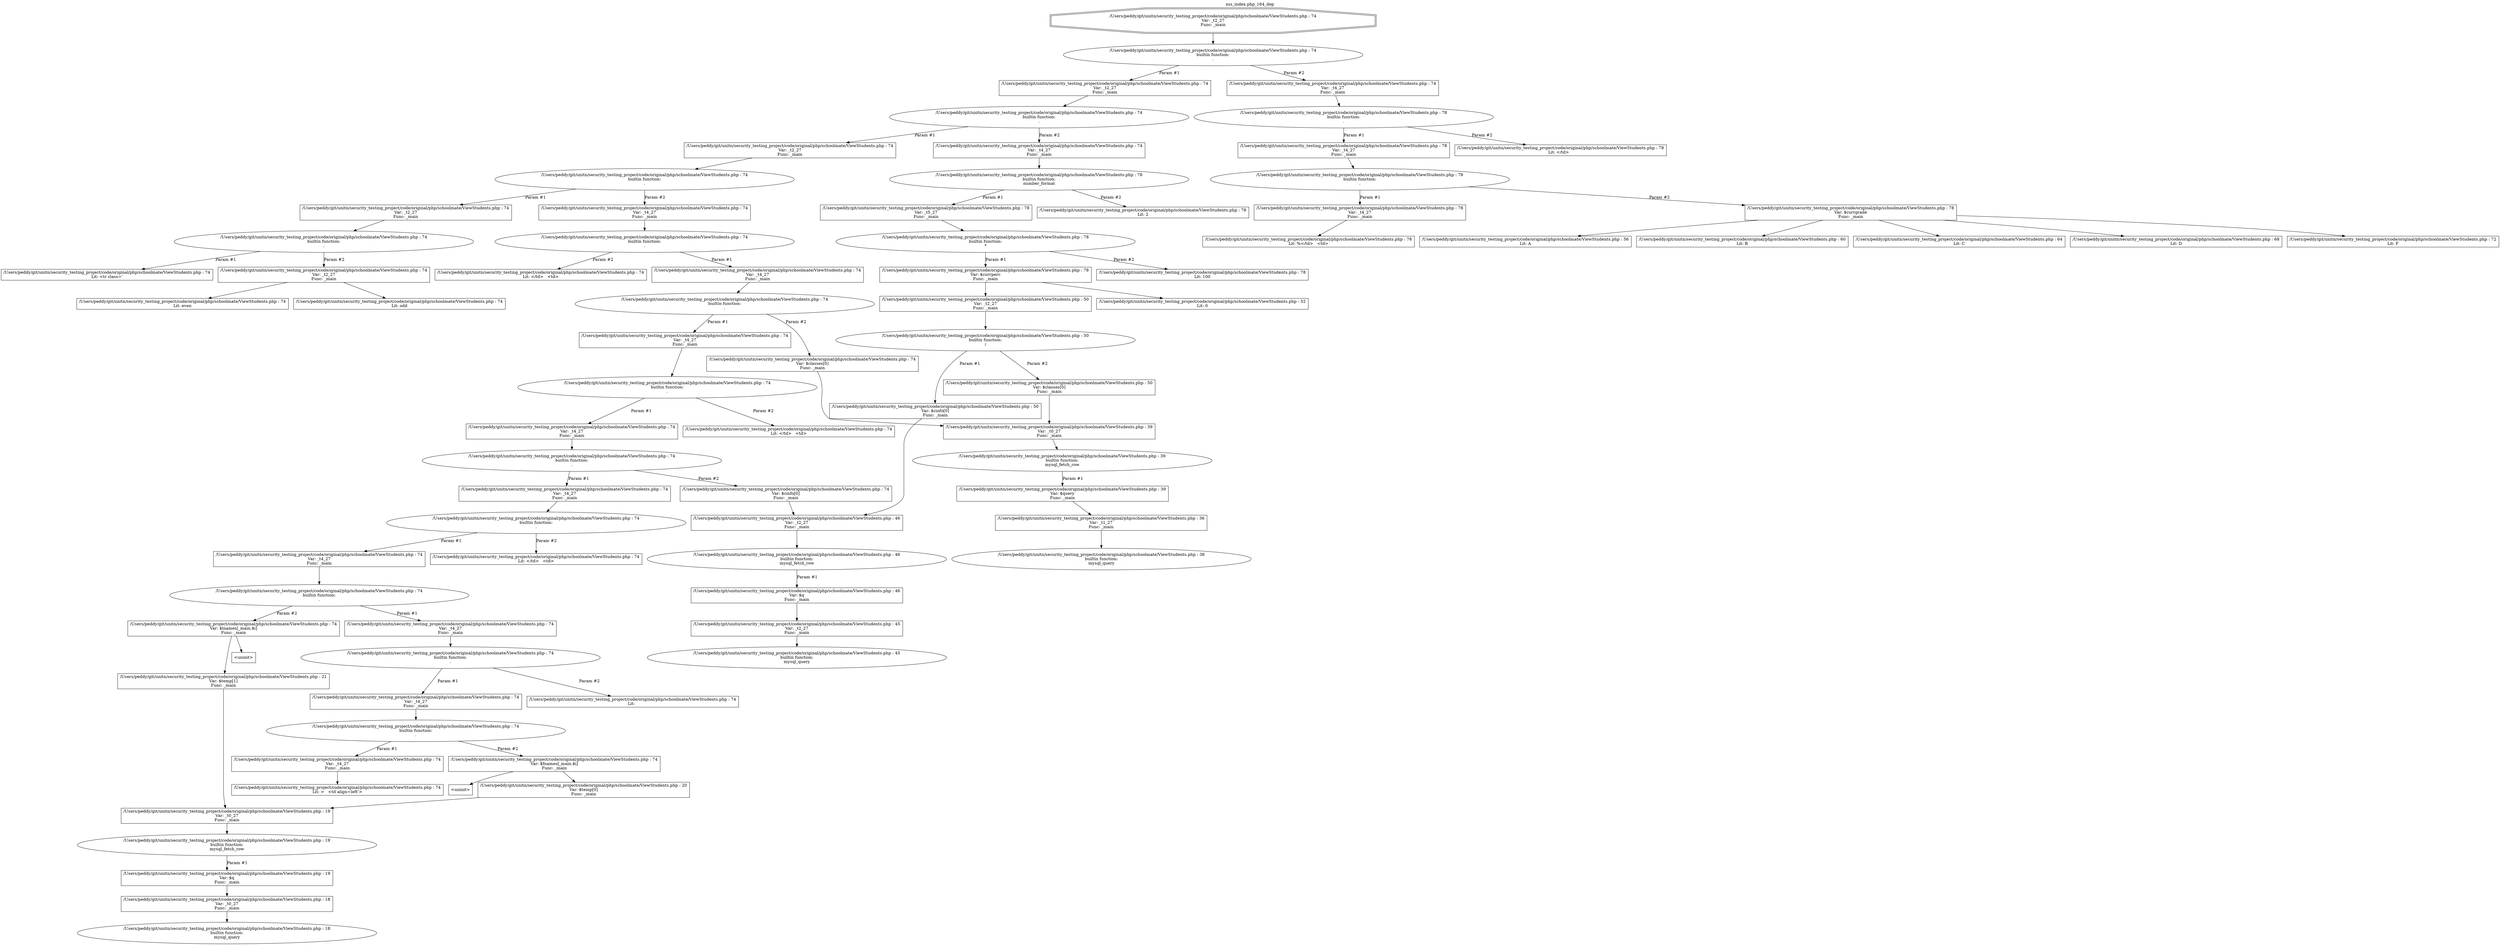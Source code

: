 digraph cfg {
  label="xss_index.php_164_dep";
  labelloc=t;
  n1 [shape=doubleoctagon, label="/Users/peddy/git/unitn/security_testing_project/code/original/php/schoolmate/ViewStudents.php : 74\nVar: _t2_27\nFunc: _main\n"];
  n2 [shape=ellipse, label="/Users/peddy/git/unitn/security_testing_project/code/original/php/schoolmate/ViewStudents.php : 74\nbuiltin function:\n.\n"];
  n3 [shape=box, label="/Users/peddy/git/unitn/security_testing_project/code/original/php/schoolmate/ViewStudents.php : 74\nVar: _t2_27\nFunc: _main\n"];
  n4 [shape=ellipse, label="/Users/peddy/git/unitn/security_testing_project/code/original/php/schoolmate/ViewStudents.php : 74\nbuiltin function:\n.\n"];
  n5 [shape=box, label="/Users/peddy/git/unitn/security_testing_project/code/original/php/schoolmate/ViewStudents.php : 74\nVar: _t2_27\nFunc: _main\n"];
  n6 [shape=ellipse, label="/Users/peddy/git/unitn/security_testing_project/code/original/php/schoolmate/ViewStudents.php : 74\nbuiltin function:\n.\n"];
  n7 [shape=box, label="/Users/peddy/git/unitn/security_testing_project/code/original/php/schoolmate/ViewStudents.php : 74\nVar: _t2_27\nFunc: _main\n"];
  n8 [shape=ellipse, label="/Users/peddy/git/unitn/security_testing_project/code/original/php/schoolmate/ViewStudents.php : 74\nbuiltin function:\n.\n"];
  n9 [shape=box, label="/Users/peddy/git/unitn/security_testing_project/code/original/php/schoolmate/ViewStudents.php : 74\nLit: <tr class='\n"];
  n10 [shape=box, label="/Users/peddy/git/unitn/security_testing_project/code/original/php/schoolmate/ViewStudents.php : 74\nVar: _t2_27\nFunc: _main\n"];
  n11 [shape=box, label="/Users/peddy/git/unitn/security_testing_project/code/original/php/schoolmate/ViewStudents.php : 74\nLit: odd\n"];
  n12 [shape=box, label="/Users/peddy/git/unitn/security_testing_project/code/original/php/schoolmate/ViewStudents.php : 74\nLit: even\n"];
  n13 [shape=box, label="/Users/peddy/git/unitn/security_testing_project/code/original/php/schoolmate/ViewStudents.php : 74\nVar: _t4_27\nFunc: _main\n"];
  n14 [shape=ellipse, label="/Users/peddy/git/unitn/security_testing_project/code/original/php/schoolmate/ViewStudents.php : 74\nbuiltin function:\n.\n"];
  n15 [shape=box, label="/Users/peddy/git/unitn/security_testing_project/code/original/php/schoolmate/ViewStudents.php : 74\nVar: _t4_27\nFunc: _main\n"];
  n16 [shape=ellipse, label="/Users/peddy/git/unitn/security_testing_project/code/original/php/schoolmate/ViewStudents.php : 74\nbuiltin function:\n.\n"];
  n17 [shape=box, label="/Users/peddy/git/unitn/security_testing_project/code/original/php/schoolmate/ViewStudents.php : 74\nVar: _t4_27\nFunc: _main\n"];
  n18 [shape=ellipse, label="/Users/peddy/git/unitn/security_testing_project/code/original/php/schoolmate/ViewStudents.php : 74\nbuiltin function:\n.\n"];
  n19 [shape=box, label="/Users/peddy/git/unitn/security_testing_project/code/original/php/schoolmate/ViewStudents.php : 74\nVar: _t4_27\nFunc: _main\n"];
  n20 [shape=ellipse, label="/Users/peddy/git/unitn/security_testing_project/code/original/php/schoolmate/ViewStudents.php : 74\nbuiltin function:\n.\n"];
  n21 [shape=box, label="/Users/peddy/git/unitn/security_testing_project/code/original/php/schoolmate/ViewStudents.php : 74\nVar: _t4_27\nFunc: _main\n"];
  n22 [shape=ellipse, label="/Users/peddy/git/unitn/security_testing_project/code/original/php/schoolmate/ViewStudents.php : 74\nbuiltin function:\n.\n"];
  n23 [shape=box, label="/Users/peddy/git/unitn/security_testing_project/code/original/php/schoolmate/ViewStudents.php : 74\nVar: _t4_27\nFunc: _main\n"];
  n24 [shape=ellipse, label="/Users/peddy/git/unitn/security_testing_project/code/original/php/schoolmate/ViewStudents.php : 74\nbuiltin function:\n.\n"];
  n25 [shape=box, label="/Users/peddy/git/unitn/security_testing_project/code/original/php/schoolmate/ViewStudents.php : 74\nVar: _t4_27\nFunc: _main\n"];
  n26 [shape=ellipse, label="/Users/peddy/git/unitn/security_testing_project/code/original/php/schoolmate/ViewStudents.php : 74\nbuiltin function:\n.\n"];
  n27 [shape=box, label="/Users/peddy/git/unitn/security_testing_project/code/original/php/schoolmate/ViewStudents.php : 74\nVar: _t4_27\nFunc: _main\n"];
  n28 [shape=ellipse, label="/Users/peddy/git/unitn/security_testing_project/code/original/php/schoolmate/ViewStudents.php : 74\nbuiltin function:\n.\n"];
  n29 [shape=box, label="/Users/peddy/git/unitn/security_testing_project/code/original/php/schoolmate/ViewStudents.php : 74\nVar: _t4_27\nFunc: _main\n"];
  n30 [shape=box, label="/Users/peddy/git/unitn/security_testing_project/code/original/php/schoolmate/ViewStudents.php : 74\nLit: >   <td align=left'>\n"];
  n31 [shape=box, label="/Users/peddy/git/unitn/security_testing_project/code/original/php/schoolmate/ViewStudents.php : 74\nVar: $fnames[_main.$i]\nFunc: _main\n"];
  n32 [shape=box, label="<uninit>"];
  n33 [shape=box, label="/Users/peddy/git/unitn/security_testing_project/code/original/php/schoolmate/ViewStudents.php : 20\nVar: $temp[0]\nFunc: _main\n"];
  n34 [shape=box, label="/Users/peddy/git/unitn/security_testing_project/code/original/php/schoolmate/ViewStudents.php : 19\nVar: _t0_27\nFunc: _main\n"];
  n35 [shape=ellipse, label="/Users/peddy/git/unitn/security_testing_project/code/original/php/schoolmate/ViewStudents.php : 19\nbuiltin function:\nmysql_fetch_row\n"];
  n36 [shape=box, label="/Users/peddy/git/unitn/security_testing_project/code/original/php/schoolmate/ViewStudents.php : 19\nVar: $q\nFunc: _main\n"];
  n37 [shape=box, label="/Users/peddy/git/unitn/security_testing_project/code/original/php/schoolmate/ViewStudents.php : 18\nVar: _t0_27\nFunc: _main\n"];
  n38 [shape=ellipse, label="/Users/peddy/git/unitn/security_testing_project/code/original/php/schoolmate/ViewStudents.php : 18\nbuiltin function:\nmysql_query\n"];
  n39 [shape=box, label="/Users/peddy/git/unitn/security_testing_project/code/original/php/schoolmate/ViewStudents.php : 74\nLit:  \n"];
  n40 [shape=box, label="/Users/peddy/git/unitn/security_testing_project/code/original/php/schoolmate/ViewStudents.php : 74\nVar: $lnames[_main.$i]\nFunc: _main\n"];
  n41 [shape=box, label="<uninit>"];
  n42 [shape=box, label="/Users/peddy/git/unitn/security_testing_project/code/original/php/schoolmate/ViewStudents.php : 21\nVar: $temp[1]\nFunc: _main\n"];
  n43 [shape=box, label="/Users/peddy/git/unitn/security_testing_project/code/original/php/schoolmate/ViewStudents.php : 74\nLit: </td>   <td>\n"];
  n44 [shape=box, label="/Users/peddy/git/unitn/security_testing_project/code/original/php/schoolmate/ViewStudents.php : 74\nVar: $cinfo[0]\nFunc: _main\n"];
  n45 [shape=box, label="/Users/peddy/git/unitn/security_testing_project/code/original/php/schoolmate/ViewStudents.php : 46\nVar: _t2_27\nFunc: _main\n"];
  n46 [shape=ellipse, label="/Users/peddy/git/unitn/security_testing_project/code/original/php/schoolmate/ViewStudents.php : 46\nbuiltin function:\nmysql_fetch_row\n"];
  n47 [shape=box, label="/Users/peddy/git/unitn/security_testing_project/code/original/php/schoolmate/ViewStudents.php : 46\nVar: $q\nFunc: _main\n"];
  n48 [shape=box, label="/Users/peddy/git/unitn/security_testing_project/code/original/php/schoolmate/ViewStudents.php : 45\nVar: _t2_27\nFunc: _main\n"];
  n49 [shape=ellipse, label="/Users/peddy/git/unitn/security_testing_project/code/original/php/schoolmate/ViewStudents.php : 45\nbuiltin function:\nmysql_query\n"];
  n50 [shape=box, label="/Users/peddy/git/unitn/security_testing_project/code/original/php/schoolmate/ViewStudents.php : 74\nLit: </td>   <td>\n"];
  n51 [shape=box, label="/Users/peddy/git/unitn/security_testing_project/code/original/php/schoolmate/ViewStudents.php : 74\nVar: $classes[0]\nFunc: _main\n"];
  n52 [shape=box, label="/Users/peddy/git/unitn/security_testing_project/code/original/php/schoolmate/ViewStudents.php : 39\nVar: _t0_27\nFunc: _main\n"];
  n53 [shape=ellipse, label="/Users/peddy/git/unitn/security_testing_project/code/original/php/schoolmate/ViewStudents.php : 39\nbuiltin function:\nmysql_fetch_row\n"];
  n54 [shape=box, label="/Users/peddy/git/unitn/security_testing_project/code/original/php/schoolmate/ViewStudents.php : 39\nVar: $query\nFunc: _main\n"];
  n55 [shape=box, label="/Users/peddy/git/unitn/security_testing_project/code/original/php/schoolmate/ViewStudents.php : 36\nVar: _t1_27\nFunc: _main\n"];
  n56 [shape=ellipse, label="/Users/peddy/git/unitn/security_testing_project/code/original/php/schoolmate/ViewStudents.php : 36\nbuiltin function:\nmysql_query\n"];
  n57 [shape=box, label="/Users/peddy/git/unitn/security_testing_project/code/original/php/schoolmate/ViewStudents.php : 74\nLit: </td>   <td>\n"];
  n58 [shape=box, label="/Users/peddy/git/unitn/security_testing_project/code/original/php/schoolmate/ViewStudents.php : 74\nVar: _t4_27\nFunc: _main\n"];
  n59 [shape=ellipse, label="/Users/peddy/git/unitn/security_testing_project/code/original/php/schoolmate/ViewStudents.php : 78\nbuiltin function:\nnumber_format\n"];
  n60 [shape=box, label="/Users/peddy/git/unitn/security_testing_project/code/original/php/schoolmate/ViewStudents.php : 78\nVar: _t5_27\nFunc: _main\n"];
  n61 [shape=ellipse, label="/Users/peddy/git/unitn/security_testing_project/code/original/php/schoolmate/ViewStudents.php : 78\nbuiltin function:\n*\n"];
  n62 [shape=box, label="/Users/peddy/git/unitn/security_testing_project/code/original/php/schoolmate/ViewStudents.php : 78\nVar: $currperc\nFunc: _main\n"];
  n63 [shape=box, label="/Users/peddy/git/unitn/security_testing_project/code/original/php/schoolmate/ViewStudents.php : 52\nLit: 0\n"];
  n64 [shape=box, label="/Users/peddy/git/unitn/security_testing_project/code/original/php/schoolmate/ViewStudents.php : 50\nVar: _t2_27\nFunc: _main\n"];
  n65 [shape=ellipse, label="/Users/peddy/git/unitn/security_testing_project/code/original/php/schoolmate/ViewStudents.php : 50\nbuiltin function:\n/\n"];
  n66 [shape=box, label="/Users/peddy/git/unitn/security_testing_project/code/original/php/schoolmate/ViewStudents.php : 50\nVar: $cinfo[0]\nFunc: _main\n"];
  n67 [shape=box, label="/Users/peddy/git/unitn/security_testing_project/code/original/php/schoolmate/ViewStudents.php : 50\nVar: $classes[0]\nFunc: _main\n"];
  n68 [shape=box, label="/Users/peddy/git/unitn/security_testing_project/code/original/php/schoolmate/ViewStudents.php : 78\nLit: 100\n"];
  n69 [shape=box, label="/Users/peddy/git/unitn/security_testing_project/code/original/php/schoolmate/ViewStudents.php : 78\nLit: 2\n"];
  n70 [shape=box, label="/Users/peddy/git/unitn/security_testing_project/code/original/php/schoolmate/ViewStudents.php : 74\nVar: _t4_27\nFunc: _main\n"];
  n71 [shape=ellipse, label="/Users/peddy/git/unitn/security_testing_project/code/original/php/schoolmate/ViewStudents.php : 78\nbuiltin function:\n.\n"];
  n72 [shape=box, label="/Users/peddy/git/unitn/security_testing_project/code/original/php/schoolmate/ViewStudents.php : 78\nVar: _t4_27\nFunc: _main\n"];
  n73 [shape=ellipse, label="/Users/peddy/git/unitn/security_testing_project/code/original/php/schoolmate/ViewStudents.php : 78\nbuiltin function:\n.\n"];
  n74 [shape=box, label="/Users/peddy/git/unitn/security_testing_project/code/original/php/schoolmate/ViewStudents.php : 78\nVar: _t4_27\nFunc: _main\n"];
  n75 [shape=box, label="/Users/peddy/git/unitn/security_testing_project/code/original/php/schoolmate/ViewStudents.php : 78\nLit: &#37;</td>   <td>\n"];
  n76 [shape=box, label="/Users/peddy/git/unitn/security_testing_project/code/original/php/schoolmate/ViewStudents.php : 78\nVar: $currgrade\nFunc: _main\n"];
  n77 [shape=box, label="/Users/peddy/git/unitn/security_testing_project/code/original/php/schoolmate/ViewStudents.php : 68\nLit: D\n"];
  n78 [shape=box, label="/Users/peddy/git/unitn/security_testing_project/code/original/php/schoolmate/ViewStudents.php : 72\nLit: F\n"];
  n79 [shape=box, label="/Users/peddy/git/unitn/security_testing_project/code/original/php/schoolmate/ViewStudents.php : 56\nLit: A\n"];
  n80 [shape=box, label="/Users/peddy/git/unitn/security_testing_project/code/original/php/schoolmate/ViewStudents.php : 60\nLit: B\n"];
  n81 [shape=box, label="/Users/peddy/git/unitn/security_testing_project/code/original/php/schoolmate/ViewStudents.php : 64\nLit: C\n"];
  n82 [shape=box, label="/Users/peddy/git/unitn/security_testing_project/code/original/php/schoolmate/ViewStudents.php : 78\nLit: </td>   \n"];
  n1 -> n2;
  n3 -> n4;
  n5 -> n6;
  n7 -> n8;
  n8 -> n9[label="Param #1"];
  n8 -> n10[label="Param #2"];
  n10 -> n11;
  n10 -> n12;
  n6 -> n7[label="Param #1"];
  n6 -> n13[label="Param #2"];
  n13 -> n14;
  n15 -> n16;
  n17 -> n18;
  n19 -> n20;
  n21 -> n22;
  n23 -> n24;
  n25 -> n26;
  n27 -> n28;
  n29 -> n30;
  n28 -> n29[label="Param #1"];
  n28 -> n31[label="Param #2"];
  n31 -> n32;
  n31 -> n33;
  n34 -> n35;
  n37 -> n38;
  n36 -> n37;
  n35 -> n36[label="Param #1"];
  n33 -> n34;
  n26 -> n27[label="Param #1"];
  n26 -> n39[label="Param #2"];
  n24 -> n25[label="Param #1"];
  n24 -> n40[label="Param #2"];
  n40 -> n41;
  n40 -> n42;
  n42 -> n34;
  n22 -> n23[label="Param #1"];
  n22 -> n43[label="Param #2"];
  n20 -> n21[label="Param #1"];
  n20 -> n44[label="Param #2"];
  n45 -> n46;
  n48 -> n49;
  n47 -> n48;
  n46 -> n47[label="Param #1"];
  n44 -> n45;
  n18 -> n19[label="Param #1"];
  n18 -> n50[label="Param #2"];
  n16 -> n17[label="Param #1"];
  n16 -> n51[label="Param #2"];
  n52 -> n53;
  n55 -> n56;
  n54 -> n55;
  n53 -> n54[label="Param #1"];
  n51 -> n52;
  n14 -> n15[label="Param #1"];
  n14 -> n57[label="Param #2"];
  n4 -> n5[label="Param #1"];
  n4 -> n58[label="Param #2"];
  n58 -> n59;
  n60 -> n61;
  n62 -> n63;
  n62 -> n64;
  n64 -> n65;
  n66 -> n45;
  n65 -> n66[label="Param #1"];
  n65 -> n67[label="Param #2"];
  n67 -> n52;
  n61 -> n62[label="Param #1"];
  n61 -> n68[label="Param #2"];
  n59 -> n60[label="Param #1"];
  n59 -> n69[label="Param #2"];
  n2 -> n3[label="Param #1"];
  n2 -> n70[label="Param #2"];
  n70 -> n71;
  n72 -> n73;
  n74 -> n75;
  n73 -> n74[label="Param #1"];
  n73 -> n76[label="Param #2"];
  n76 -> n77;
  n76 -> n78;
  n76 -> n79;
  n76 -> n80;
  n76 -> n81;
  n71 -> n72[label="Param #1"];
  n71 -> n82[label="Param #2"];
}
